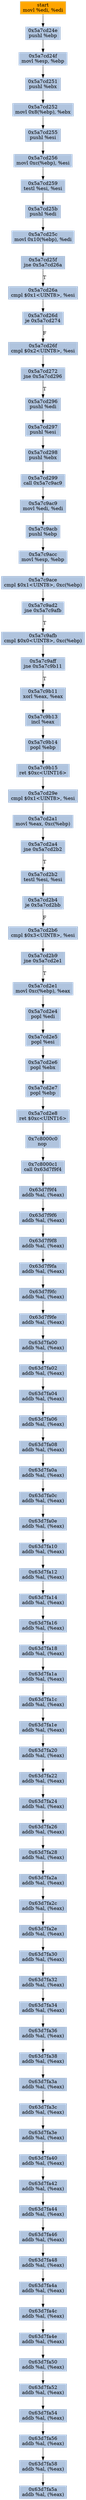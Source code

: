 digraph G {
node[shape=rectangle,style=filled,fillcolor=lightsteelblue,color=lightsteelblue]
bgcolor="transparent"
a0x5a7cd24cmovl_edi_edi[label="start\nmovl %edi, %edi",color="lightgrey",fillcolor="orange"];
a0x5a7cd24epushl_ebp[label="0x5a7cd24e\npushl %ebp"];
a0x5a7cd24fmovl_esp_ebp[label="0x5a7cd24f\nmovl %esp, %ebp"];
a0x5a7cd251pushl_ebx[label="0x5a7cd251\npushl %ebx"];
a0x5a7cd252movl_0x8ebp__ebx[label="0x5a7cd252\nmovl 0x8(%ebp), %ebx"];
a0x5a7cd255pushl_esi[label="0x5a7cd255\npushl %esi"];
a0x5a7cd256movl_0xcebp__esi[label="0x5a7cd256\nmovl 0xc(%ebp), %esi"];
a0x5a7cd259testl_esi_esi[label="0x5a7cd259\ntestl %esi, %esi"];
a0x5a7cd25bpushl_edi[label="0x5a7cd25b\npushl %edi"];
a0x5a7cd25cmovl_0x10ebp__edi[label="0x5a7cd25c\nmovl 0x10(%ebp), %edi"];
a0x5a7cd25fjne_0x5a7cd26a[label="0x5a7cd25f\njne 0x5a7cd26a"];
a0x5a7cd26acmpl_0x1UINT8_esi[label="0x5a7cd26a\ncmpl $0x1<UINT8>, %esi"];
a0x5a7cd26dje_0x5a7cd274[label="0x5a7cd26d\nje 0x5a7cd274"];
a0x5a7cd26fcmpl_0x2UINT8_esi[label="0x5a7cd26f\ncmpl $0x2<UINT8>, %esi"];
a0x5a7cd272jne_0x5a7cd296[label="0x5a7cd272\njne 0x5a7cd296"];
a0x5a7cd296pushl_edi[label="0x5a7cd296\npushl %edi"];
a0x5a7cd297pushl_esi[label="0x5a7cd297\npushl %esi"];
a0x5a7cd298pushl_ebx[label="0x5a7cd298\npushl %ebx"];
a0x5a7cd299call_0x5a7c9ac9[label="0x5a7cd299\ncall 0x5a7c9ac9"];
a0x5a7c9ac9movl_edi_edi[label="0x5a7c9ac9\nmovl %edi, %edi"];
a0x5a7c9acbpushl_ebp[label="0x5a7c9acb\npushl %ebp"];
a0x5a7c9accmovl_esp_ebp[label="0x5a7c9acc\nmovl %esp, %ebp"];
a0x5a7c9acecmpl_0x1UINT8_0xcebp_[label="0x5a7c9ace\ncmpl $0x1<UINT8>, 0xc(%ebp)"];
a0x5a7c9ad2jne_0x5a7c9afb[label="0x5a7c9ad2\njne 0x5a7c9afb"];
a0x5a7c9afbcmpl_0x0UINT8_0xcebp_[label="0x5a7c9afb\ncmpl $0x0<UINT8>, 0xc(%ebp)"];
a0x5a7c9affjne_0x5a7c9b11[label="0x5a7c9aff\njne 0x5a7c9b11"];
a0x5a7c9b11xorl_eax_eax[label="0x5a7c9b11\nxorl %eax, %eax"];
a0x5a7c9b13incl_eax[label="0x5a7c9b13\nincl %eax"];
a0x5a7c9b14popl_ebp[label="0x5a7c9b14\npopl %ebp"];
a0x5a7c9b15ret_0xcUINT16[label="0x5a7c9b15\nret $0xc<UINT16>"];
a0x5a7cd29ecmpl_0x1UINT8_esi[label="0x5a7cd29e\ncmpl $0x1<UINT8>, %esi"];
a0x5a7cd2a1movl_eax_0xcebp_[label="0x5a7cd2a1\nmovl %eax, 0xc(%ebp)"];
a0x5a7cd2a4jne_0x5a7cd2b2[label="0x5a7cd2a4\njne 0x5a7cd2b2"];
a0x5a7cd2b2testl_esi_esi[label="0x5a7cd2b2\ntestl %esi, %esi"];
a0x5a7cd2b4je_0x5a7cd2bb[label="0x5a7cd2b4\nje 0x5a7cd2bb"];
a0x5a7cd2b6cmpl_0x3UINT8_esi[label="0x5a7cd2b6\ncmpl $0x3<UINT8>, %esi"];
a0x5a7cd2b9jne_0x5a7cd2e1[label="0x5a7cd2b9\njne 0x5a7cd2e1"];
a0x5a7cd2e1movl_0xcebp__eax[label="0x5a7cd2e1\nmovl 0xc(%ebp), %eax"];
a0x5a7cd2e4popl_edi[label="0x5a7cd2e4\npopl %edi"];
a0x5a7cd2e5popl_esi[label="0x5a7cd2e5\npopl %esi"];
a0x5a7cd2e6popl_ebx[label="0x5a7cd2e6\npopl %ebx"];
a0x5a7cd2e7popl_ebp[label="0x5a7cd2e7\npopl %ebp"];
a0x5a7cd2e8ret_0xcUINT16[label="0x5a7cd2e8\nret $0xc<UINT16>"];
a0x7c8000c0nop_[label="0x7c8000c0\nnop "];
a0x7c8000c1call_0x63d7f9f4[label="0x7c8000c1\ncall 0x63d7f9f4"];
a0x63d7f9f4addb_al_eax_[label="0x63d7f9f4\naddb %al, (%eax)"];
a0x63d7f9f6addb_al_eax_[label="0x63d7f9f6\naddb %al, (%eax)"];
a0x63d7f9f8addb_al_eax_[label="0x63d7f9f8\naddb %al, (%eax)"];
a0x63d7f9faaddb_al_eax_[label="0x63d7f9fa\naddb %al, (%eax)"];
a0x63d7f9fcaddb_al_eax_[label="0x63d7f9fc\naddb %al, (%eax)"];
a0x63d7f9feaddb_al_eax_[label="0x63d7f9fe\naddb %al, (%eax)"];
a0x63d7fa00addb_al_eax_[label="0x63d7fa00\naddb %al, (%eax)"];
a0x63d7fa02addb_al_eax_[label="0x63d7fa02\naddb %al, (%eax)"];
a0x63d7fa04addb_al_eax_[label="0x63d7fa04\naddb %al, (%eax)"];
a0x63d7fa06addb_al_eax_[label="0x63d7fa06\naddb %al, (%eax)"];
a0x63d7fa08addb_al_eax_[label="0x63d7fa08\naddb %al, (%eax)"];
a0x63d7fa0aaddb_al_eax_[label="0x63d7fa0a\naddb %al, (%eax)"];
a0x63d7fa0caddb_al_eax_[label="0x63d7fa0c\naddb %al, (%eax)"];
a0x63d7fa0eaddb_al_eax_[label="0x63d7fa0e\naddb %al, (%eax)"];
a0x63d7fa10addb_al_eax_[label="0x63d7fa10\naddb %al, (%eax)"];
a0x63d7fa12addb_al_eax_[label="0x63d7fa12\naddb %al, (%eax)"];
a0x63d7fa14addb_al_eax_[label="0x63d7fa14\naddb %al, (%eax)"];
a0x63d7fa16addb_al_eax_[label="0x63d7fa16\naddb %al, (%eax)"];
a0x63d7fa18addb_al_eax_[label="0x63d7fa18\naddb %al, (%eax)"];
a0x63d7fa1aaddb_al_eax_[label="0x63d7fa1a\naddb %al, (%eax)"];
a0x63d7fa1caddb_al_eax_[label="0x63d7fa1c\naddb %al, (%eax)"];
a0x63d7fa1eaddb_al_eax_[label="0x63d7fa1e\naddb %al, (%eax)"];
a0x63d7fa20addb_al_eax_[label="0x63d7fa20\naddb %al, (%eax)"];
a0x63d7fa22addb_al_eax_[label="0x63d7fa22\naddb %al, (%eax)"];
a0x63d7fa24addb_al_eax_[label="0x63d7fa24\naddb %al, (%eax)"];
a0x63d7fa26addb_al_eax_[label="0x63d7fa26\naddb %al, (%eax)"];
a0x63d7fa28addb_al_eax_[label="0x63d7fa28\naddb %al, (%eax)"];
a0x63d7fa2aaddb_al_eax_[label="0x63d7fa2a\naddb %al, (%eax)"];
a0x63d7fa2caddb_al_eax_[label="0x63d7fa2c\naddb %al, (%eax)"];
a0x63d7fa2eaddb_al_eax_[label="0x63d7fa2e\naddb %al, (%eax)"];
a0x63d7fa30addb_al_eax_[label="0x63d7fa30\naddb %al, (%eax)"];
a0x63d7fa32addb_al_eax_[label="0x63d7fa32\naddb %al, (%eax)"];
a0x63d7fa34addb_al_eax_[label="0x63d7fa34\naddb %al, (%eax)"];
a0x63d7fa36addb_al_eax_[label="0x63d7fa36\naddb %al, (%eax)"];
a0x63d7fa38addb_al_eax_[label="0x63d7fa38\naddb %al, (%eax)"];
a0x63d7fa3aaddb_al_eax_[label="0x63d7fa3a\naddb %al, (%eax)"];
a0x63d7fa3caddb_al_eax_[label="0x63d7fa3c\naddb %al, (%eax)"];
a0x63d7fa3eaddb_al_eax_[label="0x63d7fa3e\naddb %al, (%eax)"];
a0x63d7fa40addb_al_eax_[label="0x63d7fa40\naddb %al, (%eax)"];
a0x63d7fa42addb_al_eax_[label="0x63d7fa42\naddb %al, (%eax)"];
a0x63d7fa44addb_al_eax_[label="0x63d7fa44\naddb %al, (%eax)"];
a0x63d7fa46addb_al_eax_[label="0x63d7fa46\naddb %al, (%eax)"];
a0x63d7fa48addb_al_eax_[label="0x63d7fa48\naddb %al, (%eax)"];
a0x63d7fa4aaddb_al_eax_[label="0x63d7fa4a\naddb %al, (%eax)"];
a0x63d7fa4caddb_al_eax_[label="0x63d7fa4c\naddb %al, (%eax)"];
a0x63d7fa4eaddb_al_eax_[label="0x63d7fa4e\naddb %al, (%eax)"];
a0x63d7fa50addb_al_eax_[label="0x63d7fa50\naddb %al, (%eax)"];
a0x63d7fa52addb_al_eax_[label="0x63d7fa52\naddb %al, (%eax)"];
a0x63d7fa54addb_al_eax_[label="0x63d7fa54\naddb %al, (%eax)"];
a0x63d7fa56addb_al_eax_[label="0x63d7fa56\naddb %al, (%eax)"];
a0x63d7fa58addb_al_eax_[label="0x63d7fa58\naddb %al, (%eax)"];
a0x63d7fa5aaddb_al_eax_[label="0x63d7fa5a\naddb %al, (%eax)"];
a0x5a7cd24cmovl_edi_edi -> a0x5a7cd24epushl_ebp [color="#000000"];
a0x5a7cd24epushl_ebp -> a0x5a7cd24fmovl_esp_ebp [color="#000000"];
a0x5a7cd24fmovl_esp_ebp -> a0x5a7cd251pushl_ebx [color="#000000"];
a0x5a7cd251pushl_ebx -> a0x5a7cd252movl_0x8ebp__ebx [color="#000000"];
a0x5a7cd252movl_0x8ebp__ebx -> a0x5a7cd255pushl_esi [color="#000000"];
a0x5a7cd255pushl_esi -> a0x5a7cd256movl_0xcebp__esi [color="#000000"];
a0x5a7cd256movl_0xcebp__esi -> a0x5a7cd259testl_esi_esi [color="#000000"];
a0x5a7cd259testl_esi_esi -> a0x5a7cd25bpushl_edi [color="#000000"];
a0x5a7cd25bpushl_edi -> a0x5a7cd25cmovl_0x10ebp__edi [color="#000000"];
a0x5a7cd25cmovl_0x10ebp__edi -> a0x5a7cd25fjne_0x5a7cd26a [color="#000000"];
a0x5a7cd25fjne_0x5a7cd26a -> a0x5a7cd26acmpl_0x1UINT8_esi [color="#000000",label="T"];
a0x5a7cd26acmpl_0x1UINT8_esi -> a0x5a7cd26dje_0x5a7cd274 [color="#000000"];
a0x5a7cd26dje_0x5a7cd274 -> a0x5a7cd26fcmpl_0x2UINT8_esi [color="#000000",label="F"];
a0x5a7cd26fcmpl_0x2UINT8_esi -> a0x5a7cd272jne_0x5a7cd296 [color="#000000"];
a0x5a7cd272jne_0x5a7cd296 -> a0x5a7cd296pushl_edi [color="#000000",label="T"];
a0x5a7cd296pushl_edi -> a0x5a7cd297pushl_esi [color="#000000"];
a0x5a7cd297pushl_esi -> a0x5a7cd298pushl_ebx [color="#000000"];
a0x5a7cd298pushl_ebx -> a0x5a7cd299call_0x5a7c9ac9 [color="#000000"];
a0x5a7cd299call_0x5a7c9ac9 -> a0x5a7c9ac9movl_edi_edi [color="#000000"];
a0x5a7c9ac9movl_edi_edi -> a0x5a7c9acbpushl_ebp [color="#000000"];
a0x5a7c9acbpushl_ebp -> a0x5a7c9accmovl_esp_ebp [color="#000000"];
a0x5a7c9accmovl_esp_ebp -> a0x5a7c9acecmpl_0x1UINT8_0xcebp_ [color="#000000"];
a0x5a7c9acecmpl_0x1UINT8_0xcebp_ -> a0x5a7c9ad2jne_0x5a7c9afb [color="#000000"];
a0x5a7c9ad2jne_0x5a7c9afb -> a0x5a7c9afbcmpl_0x0UINT8_0xcebp_ [color="#000000",label="T"];
a0x5a7c9afbcmpl_0x0UINT8_0xcebp_ -> a0x5a7c9affjne_0x5a7c9b11 [color="#000000"];
a0x5a7c9affjne_0x5a7c9b11 -> a0x5a7c9b11xorl_eax_eax [color="#000000",label="T"];
a0x5a7c9b11xorl_eax_eax -> a0x5a7c9b13incl_eax [color="#000000"];
a0x5a7c9b13incl_eax -> a0x5a7c9b14popl_ebp [color="#000000"];
a0x5a7c9b14popl_ebp -> a0x5a7c9b15ret_0xcUINT16 [color="#000000"];
a0x5a7c9b15ret_0xcUINT16 -> a0x5a7cd29ecmpl_0x1UINT8_esi [color="#000000"];
a0x5a7cd29ecmpl_0x1UINT8_esi -> a0x5a7cd2a1movl_eax_0xcebp_ [color="#000000"];
a0x5a7cd2a1movl_eax_0xcebp_ -> a0x5a7cd2a4jne_0x5a7cd2b2 [color="#000000"];
a0x5a7cd2a4jne_0x5a7cd2b2 -> a0x5a7cd2b2testl_esi_esi [color="#000000",label="T"];
a0x5a7cd2b2testl_esi_esi -> a0x5a7cd2b4je_0x5a7cd2bb [color="#000000"];
a0x5a7cd2b4je_0x5a7cd2bb -> a0x5a7cd2b6cmpl_0x3UINT8_esi [color="#000000",label="F"];
a0x5a7cd2b6cmpl_0x3UINT8_esi -> a0x5a7cd2b9jne_0x5a7cd2e1 [color="#000000"];
a0x5a7cd2b9jne_0x5a7cd2e1 -> a0x5a7cd2e1movl_0xcebp__eax [color="#000000",label="T"];
a0x5a7cd2e1movl_0xcebp__eax -> a0x5a7cd2e4popl_edi [color="#000000"];
a0x5a7cd2e4popl_edi -> a0x5a7cd2e5popl_esi [color="#000000"];
a0x5a7cd2e5popl_esi -> a0x5a7cd2e6popl_ebx [color="#000000"];
a0x5a7cd2e6popl_ebx -> a0x5a7cd2e7popl_ebp [color="#000000"];
a0x5a7cd2e7popl_ebp -> a0x5a7cd2e8ret_0xcUINT16 [color="#000000"];
a0x5a7cd2e8ret_0xcUINT16 -> a0x7c8000c0nop_ [color="#000000"];
a0x7c8000c0nop_ -> a0x7c8000c1call_0x63d7f9f4 [color="#000000"];
a0x7c8000c1call_0x63d7f9f4 -> a0x63d7f9f4addb_al_eax_ [color="#000000"];
a0x63d7f9f4addb_al_eax_ -> a0x63d7f9f6addb_al_eax_ [color="#000000"];
a0x63d7f9f6addb_al_eax_ -> a0x63d7f9f8addb_al_eax_ [color="#000000"];
a0x63d7f9f8addb_al_eax_ -> a0x63d7f9faaddb_al_eax_ [color="#000000"];
a0x63d7f9faaddb_al_eax_ -> a0x63d7f9fcaddb_al_eax_ [color="#000000"];
a0x63d7f9fcaddb_al_eax_ -> a0x63d7f9feaddb_al_eax_ [color="#000000"];
a0x63d7f9feaddb_al_eax_ -> a0x63d7fa00addb_al_eax_ [color="#000000"];
a0x63d7fa00addb_al_eax_ -> a0x63d7fa02addb_al_eax_ [color="#000000"];
a0x63d7fa02addb_al_eax_ -> a0x63d7fa04addb_al_eax_ [color="#000000"];
a0x63d7fa04addb_al_eax_ -> a0x63d7fa06addb_al_eax_ [color="#000000"];
a0x63d7fa06addb_al_eax_ -> a0x63d7fa08addb_al_eax_ [color="#000000"];
a0x63d7fa08addb_al_eax_ -> a0x63d7fa0aaddb_al_eax_ [color="#000000"];
a0x63d7fa0aaddb_al_eax_ -> a0x63d7fa0caddb_al_eax_ [color="#000000"];
a0x63d7fa0caddb_al_eax_ -> a0x63d7fa0eaddb_al_eax_ [color="#000000"];
a0x63d7fa0eaddb_al_eax_ -> a0x63d7fa10addb_al_eax_ [color="#000000"];
a0x63d7fa10addb_al_eax_ -> a0x63d7fa12addb_al_eax_ [color="#000000"];
a0x63d7fa12addb_al_eax_ -> a0x63d7fa14addb_al_eax_ [color="#000000"];
a0x63d7fa14addb_al_eax_ -> a0x63d7fa16addb_al_eax_ [color="#000000"];
a0x63d7fa16addb_al_eax_ -> a0x63d7fa18addb_al_eax_ [color="#000000"];
a0x63d7fa18addb_al_eax_ -> a0x63d7fa1aaddb_al_eax_ [color="#000000"];
a0x63d7fa1aaddb_al_eax_ -> a0x63d7fa1caddb_al_eax_ [color="#000000"];
a0x63d7fa1caddb_al_eax_ -> a0x63d7fa1eaddb_al_eax_ [color="#000000"];
a0x63d7fa1eaddb_al_eax_ -> a0x63d7fa20addb_al_eax_ [color="#000000"];
a0x63d7fa20addb_al_eax_ -> a0x63d7fa22addb_al_eax_ [color="#000000"];
a0x63d7fa22addb_al_eax_ -> a0x63d7fa24addb_al_eax_ [color="#000000"];
a0x63d7fa24addb_al_eax_ -> a0x63d7fa26addb_al_eax_ [color="#000000"];
a0x63d7fa26addb_al_eax_ -> a0x63d7fa28addb_al_eax_ [color="#000000"];
a0x63d7fa28addb_al_eax_ -> a0x63d7fa2aaddb_al_eax_ [color="#000000"];
a0x63d7fa2aaddb_al_eax_ -> a0x63d7fa2caddb_al_eax_ [color="#000000"];
a0x63d7fa2caddb_al_eax_ -> a0x63d7fa2eaddb_al_eax_ [color="#000000"];
a0x63d7fa2eaddb_al_eax_ -> a0x63d7fa30addb_al_eax_ [color="#000000"];
a0x63d7fa30addb_al_eax_ -> a0x63d7fa32addb_al_eax_ [color="#000000"];
a0x63d7fa32addb_al_eax_ -> a0x63d7fa34addb_al_eax_ [color="#000000"];
a0x63d7fa34addb_al_eax_ -> a0x63d7fa36addb_al_eax_ [color="#000000"];
a0x63d7fa36addb_al_eax_ -> a0x63d7fa38addb_al_eax_ [color="#000000"];
a0x63d7fa38addb_al_eax_ -> a0x63d7fa3aaddb_al_eax_ [color="#000000"];
a0x63d7fa3aaddb_al_eax_ -> a0x63d7fa3caddb_al_eax_ [color="#000000"];
a0x63d7fa3caddb_al_eax_ -> a0x63d7fa3eaddb_al_eax_ [color="#000000"];
a0x63d7fa3eaddb_al_eax_ -> a0x63d7fa40addb_al_eax_ [color="#000000"];
a0x63d7fa40addb_al_eax_ -> a0x63d7fa42addb_al_eax_ [color="#000000"];
a0x63d7fa42addb_al_eax_ -> a0x63d7fa44addb_al_eax_ [color="#000000"];
a0x63d7fa44addb_al_eax_ -> a0x63d7fa46addb_al_eax_ [color="#000000"];
a0x63d7fa46addb_al_eax_ -> a0x63d7fa48addb_al_eax_ [color="#000000"];
a0x63d7fa48addb_al_eax_ -> a0x63d7fa4aaddb_al_eax_ [color="#000000"];
a0x63d7fa4aaddb_al_eax_ -> a0x63d7fa4caddb_al_eax_ [color="#000000"];
a0x63d7fa4caddb_al_eax_ -> a0x63d7fa4eaddb_al_eax_ [color="#000000"];
a0x63d7fa4eaddb_al_eax_ -> a0x63d7fa50addb_al_eax_ [color="#000000"];
a0x63d7fa50addb_al_eax_ -> a0x63d7fa52addb_al_eax_ [color="#000000"];
a0x63d7fa52addb_al_eax_ -> a0x63d7fa54addb_al_eax_ [color="#000000"];
a0x63d7fa54addb_al_eax_ -> a0x63d7fa56addb_al_eax_ [color="#000000"];
a0x63d7fa56addb_al_eax_ -> a0x63d7fa58addb_al_eax_ [color="#000000"];
a0x63d7fa58addb_al_eax_ -> a0x63d7fa5aaddb_al_eax_ [color="#000000"];
}

